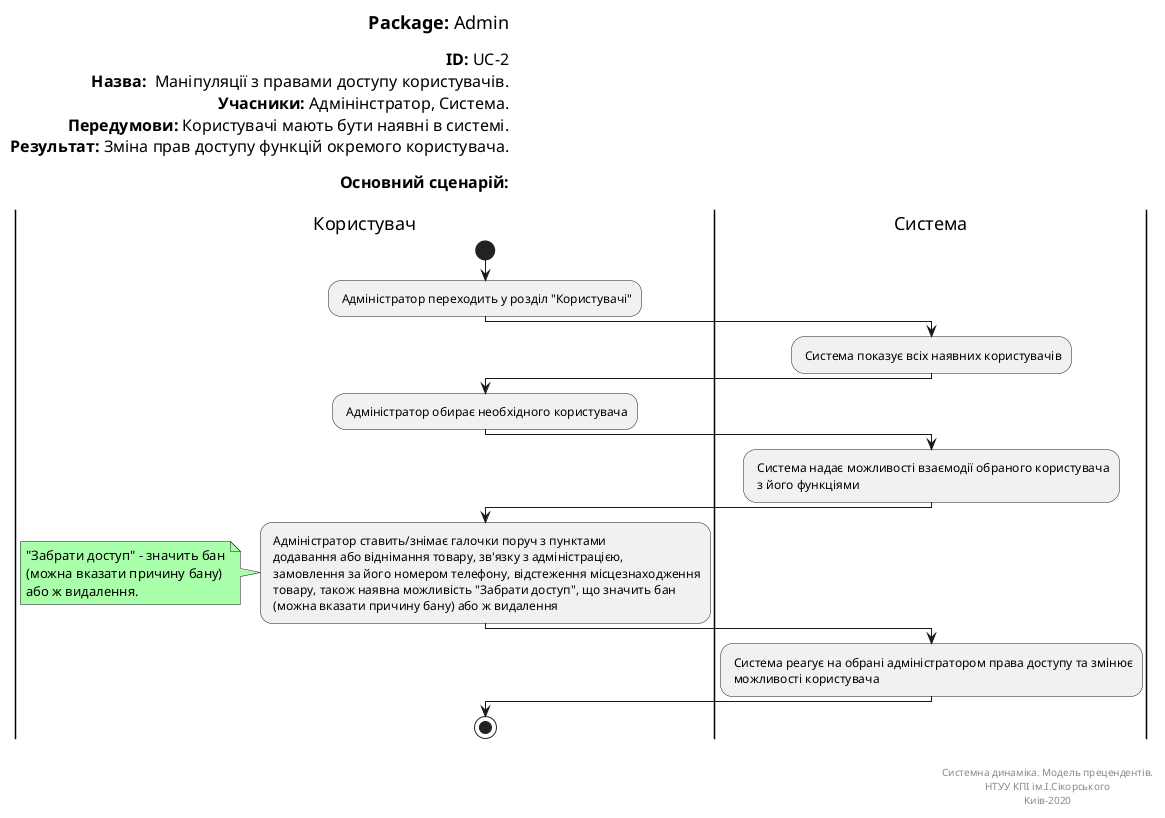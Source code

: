 @startuml
left header
<font color=000 size=18><b>Package:</b> Admin

<font color=000 size=16><b>ID:</b> UC-2
<font color=000 size=16><b>Назва:</b>  Маніпуляції з правами доступу користувачів.
<font color=000 size=16><b>Учасники:</b> Адмінінстратор, Система.
<font color=000 size=16><b>Передумови:</b> Користувачі мають бути наявні в системі.
<font color=000 size=16><b>Результат:</b> Зміна прав доступу функцій окремого користувача.

<font color=000 size=16><b>Основний сценарій:</b>

end header

|Користувач|
start
: Адміністратор переходить у розділ "Користувачі";

|Система|
: Система показує всіх наявних користувачів;

|Користувач|
: Адміністратор обирає необхідного користувача;

|Система|
: Система надає можливості взаємодії обраного користувача
 з його функціями;

|Користувач|
: Адміністратор ставить/знімає галочки поруч з пунктами
 додавання або віднімання товару, зв'язку з адміністрацією,
 замовлення за його номером телефону, відстеження місцезнаходження
 товару, також наявна можливість "Забрати доступ", що значить бан
 (можна вказати причину бану) або ж видалення;

note left #aaffaa
"Забрати доступ" - значить бан
(можна вказати причину бану)
або ж видалення.
end note

|Система|
: Система реагує на обрані адміністратором права доступу та змінює
 можливості користувача;

|Користувач|
stop;

right footer


Системна динаміка. Модель прецендентів.
НТУУ КПІ ім.І.Сікорського
Киів-2020
end footer
@enduml
